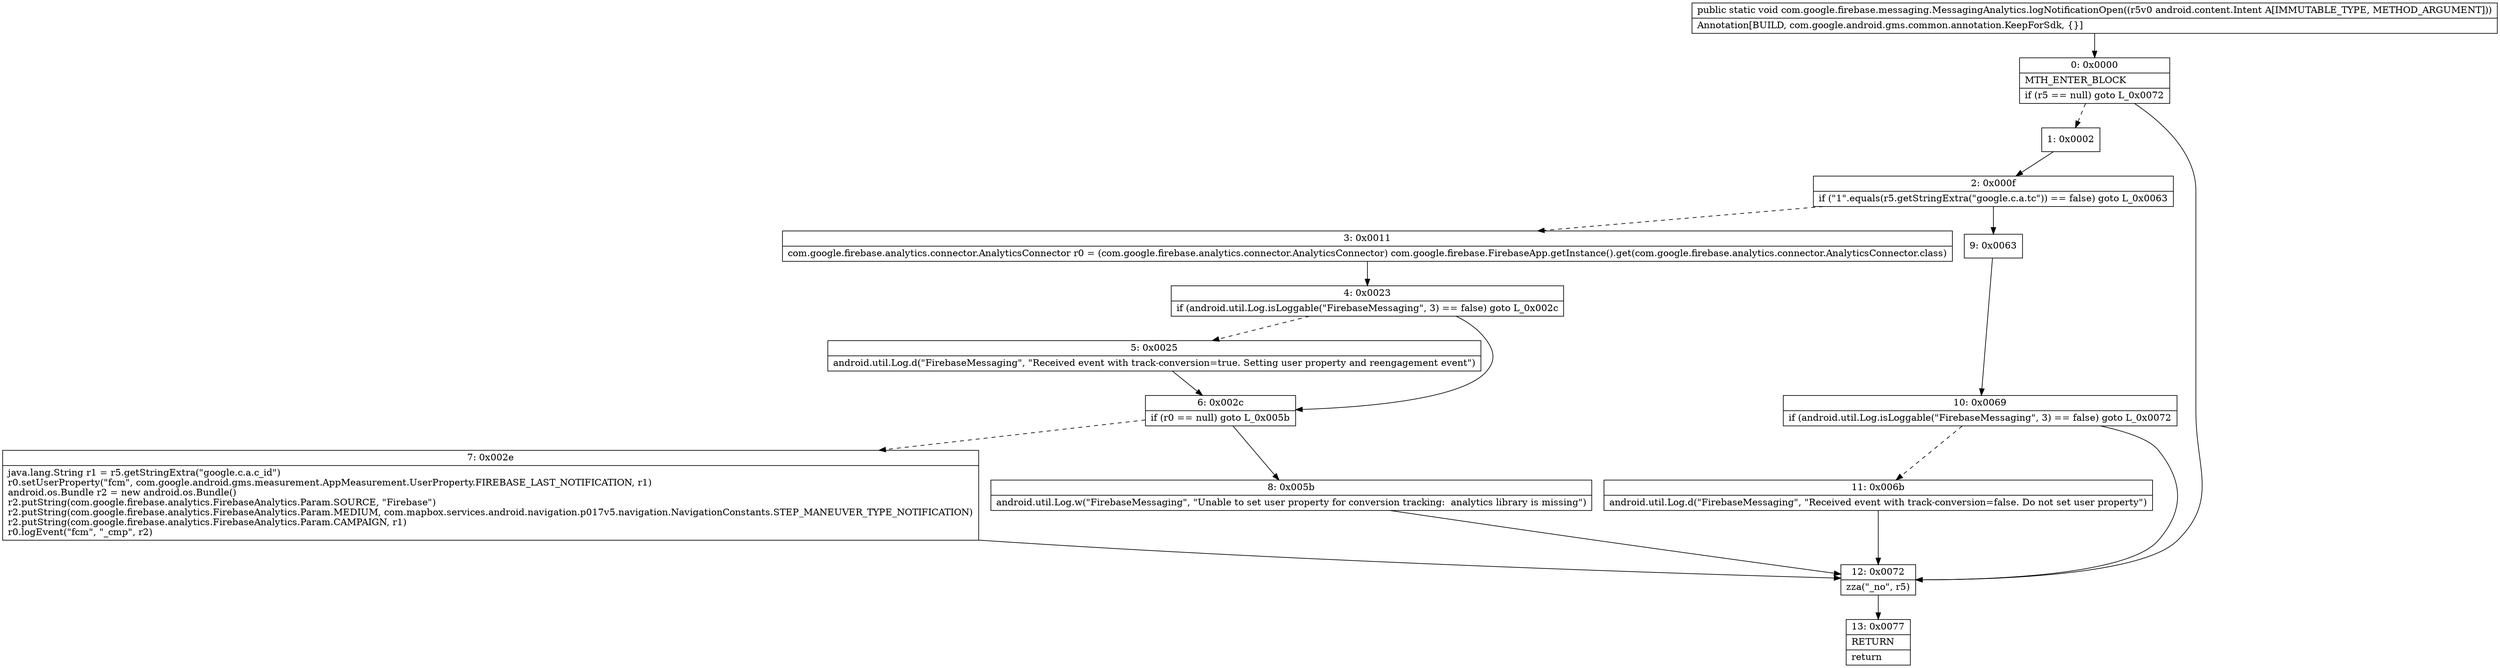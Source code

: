 digraph "CFG forcom.google.firebase.messaging.MessagingAnalytics.logNotificationOpen(Landroid\/content\/Intent;)V" {
Node_0 [shape=record,label="{0\:\ 0x0000|MTH_ENTER_BLOCK\l|if (r5 == null) goto L_0x0072\l}"];
Node_1 [shape=record,label="{1\:\ 0x0002}"];
Node_2 [shape=record,label="{2\:\ 0x000f|if (\"1\".equals(r5.getStringExtra(\"google.c.a.tc\")) == false) goto L_0x0063\l}"];
Node_3 [shape=record,label="{3\:\ 0x0011|com.google.firebase.analytics.connector.AnalyticsConnector r0 = (com.google.firebase.analytics.connector.AnalyticsConnector) com.google.firebase.FirebaseApp.getInstance().get(com.google.firebase.analytics.connector.AnalyticsConnector.class)\l}"];
Node_4 [shape=record,label="{4\:\ 0x0023|if (android.util.Log.isLoggable(\"FirebaseMessaging\", 3) == false) goto L_0x002c\l}"];
Node_5 [shape=record,label="{5\:\ 0x0025|android.util.Log.d(\"FirebaseMessaging\", \"Received event with track\-conversion=true. Setting user property and reengagement event\")\l}"];
Node_6 [shape=record,label="{6\:\ 0x002c|if (r0 == null) goto L_0x005b\l}"];
Node_7 [shape=record,label="{7\:\ 0x002e|java.lang.String r1 = r5.getStringExtra(\"google.c.a.c_id\")\lr0.setUserProperty(\"fcm\", com.google.android.gms.measurement.AppMeasurement.UserProperty.FIREBASE_LAST_NOTIFICATION, r1)\landroid.os.Bundle r2 = new android.os.Bundle()\lr2.putString(com.google.firebase.analytics.FirebaseAnalytics.Param.SOURCE, \"Firebase\")\lr2.putString(com.google.firebase.analytics.FirebaseAnalytics.Param.MEDIUM, com.mapbox.services.android.navigation.p017v5.navigation.NavigationConstants.STEP_MANEUVER_TYPE_NOTIFICATION)\lr2.putString(com.google.firebase.analytics.FirebaseAnalytics.Param.CAMPAIGN, r1)\lr0.logEvent(\"fcm\", \"_cmp\", r2)\l}"];
Node_8 [shape=record,label="{8\:\ 0x005b|android.util.Log.w(\"FirebaseMessaging\", \"Unable to set user property for conversion tracking:  analytics library is missing\")\l}"];
Node_9 [shape=record,label="{9\:\ 0x0063}"];
Node_10 [shape=record,label="{10\:\ 0x0069|if (android.util.Log.isLoggable(\"FirebaseMessaging\", 3) == false) goto L_0x0072\l}"];
Node_11 [shape=record,label="{11\:\ 0x006b|android.util.Log.d(\"FirebaseMessaging\", \"Received event with track\-conversion=false. Do not set user property\")\l}"];
Node_12 [shape=record,label="{12\:\ 0x0072|zza(\"_no\", r5)\l}"];
Node_13 [shape=record,label="{13\:\ 0x0077|RETURN\l|return\l}"];
MethodNode[shape=record,label="{public static void com.google.firebase.messaging.MessagingAnalytics.logNotificationOpen((r5v0 android.content.Intent A[IMMUTABLE_TYPE, METHOD_ARGUMENT]))  | Annotation[BUILD, com.google.android.gms.common.annotation.KeepForSdk, \{\}]\l}"];
MethodNode -> Node_0;
Node_0 -> Node_1[style=dashed];
Node_0 -> Node_12;
Node_1 -> Node_2;
Node_2 -> Node_3[style=dashed];
Node_2 -> Node_9;
Node_3 -> Node_4;
Node_4 -> Node_5[style=dashed];
Node_4 -> Node_6;
Node_5 -> Node_6;
Node_6 -> Node_7[style=dashed];
Node_6 -> Node_8;
Node_7 -> Node_12;
Node_8 -> Node_12;
Node_9 -> Node_10;
Node_10 -> Node_11[style=dashed];
Node_10 -> Node_12;
Node_11 -> Node_12;
Node_12 -> Node_13;
}

